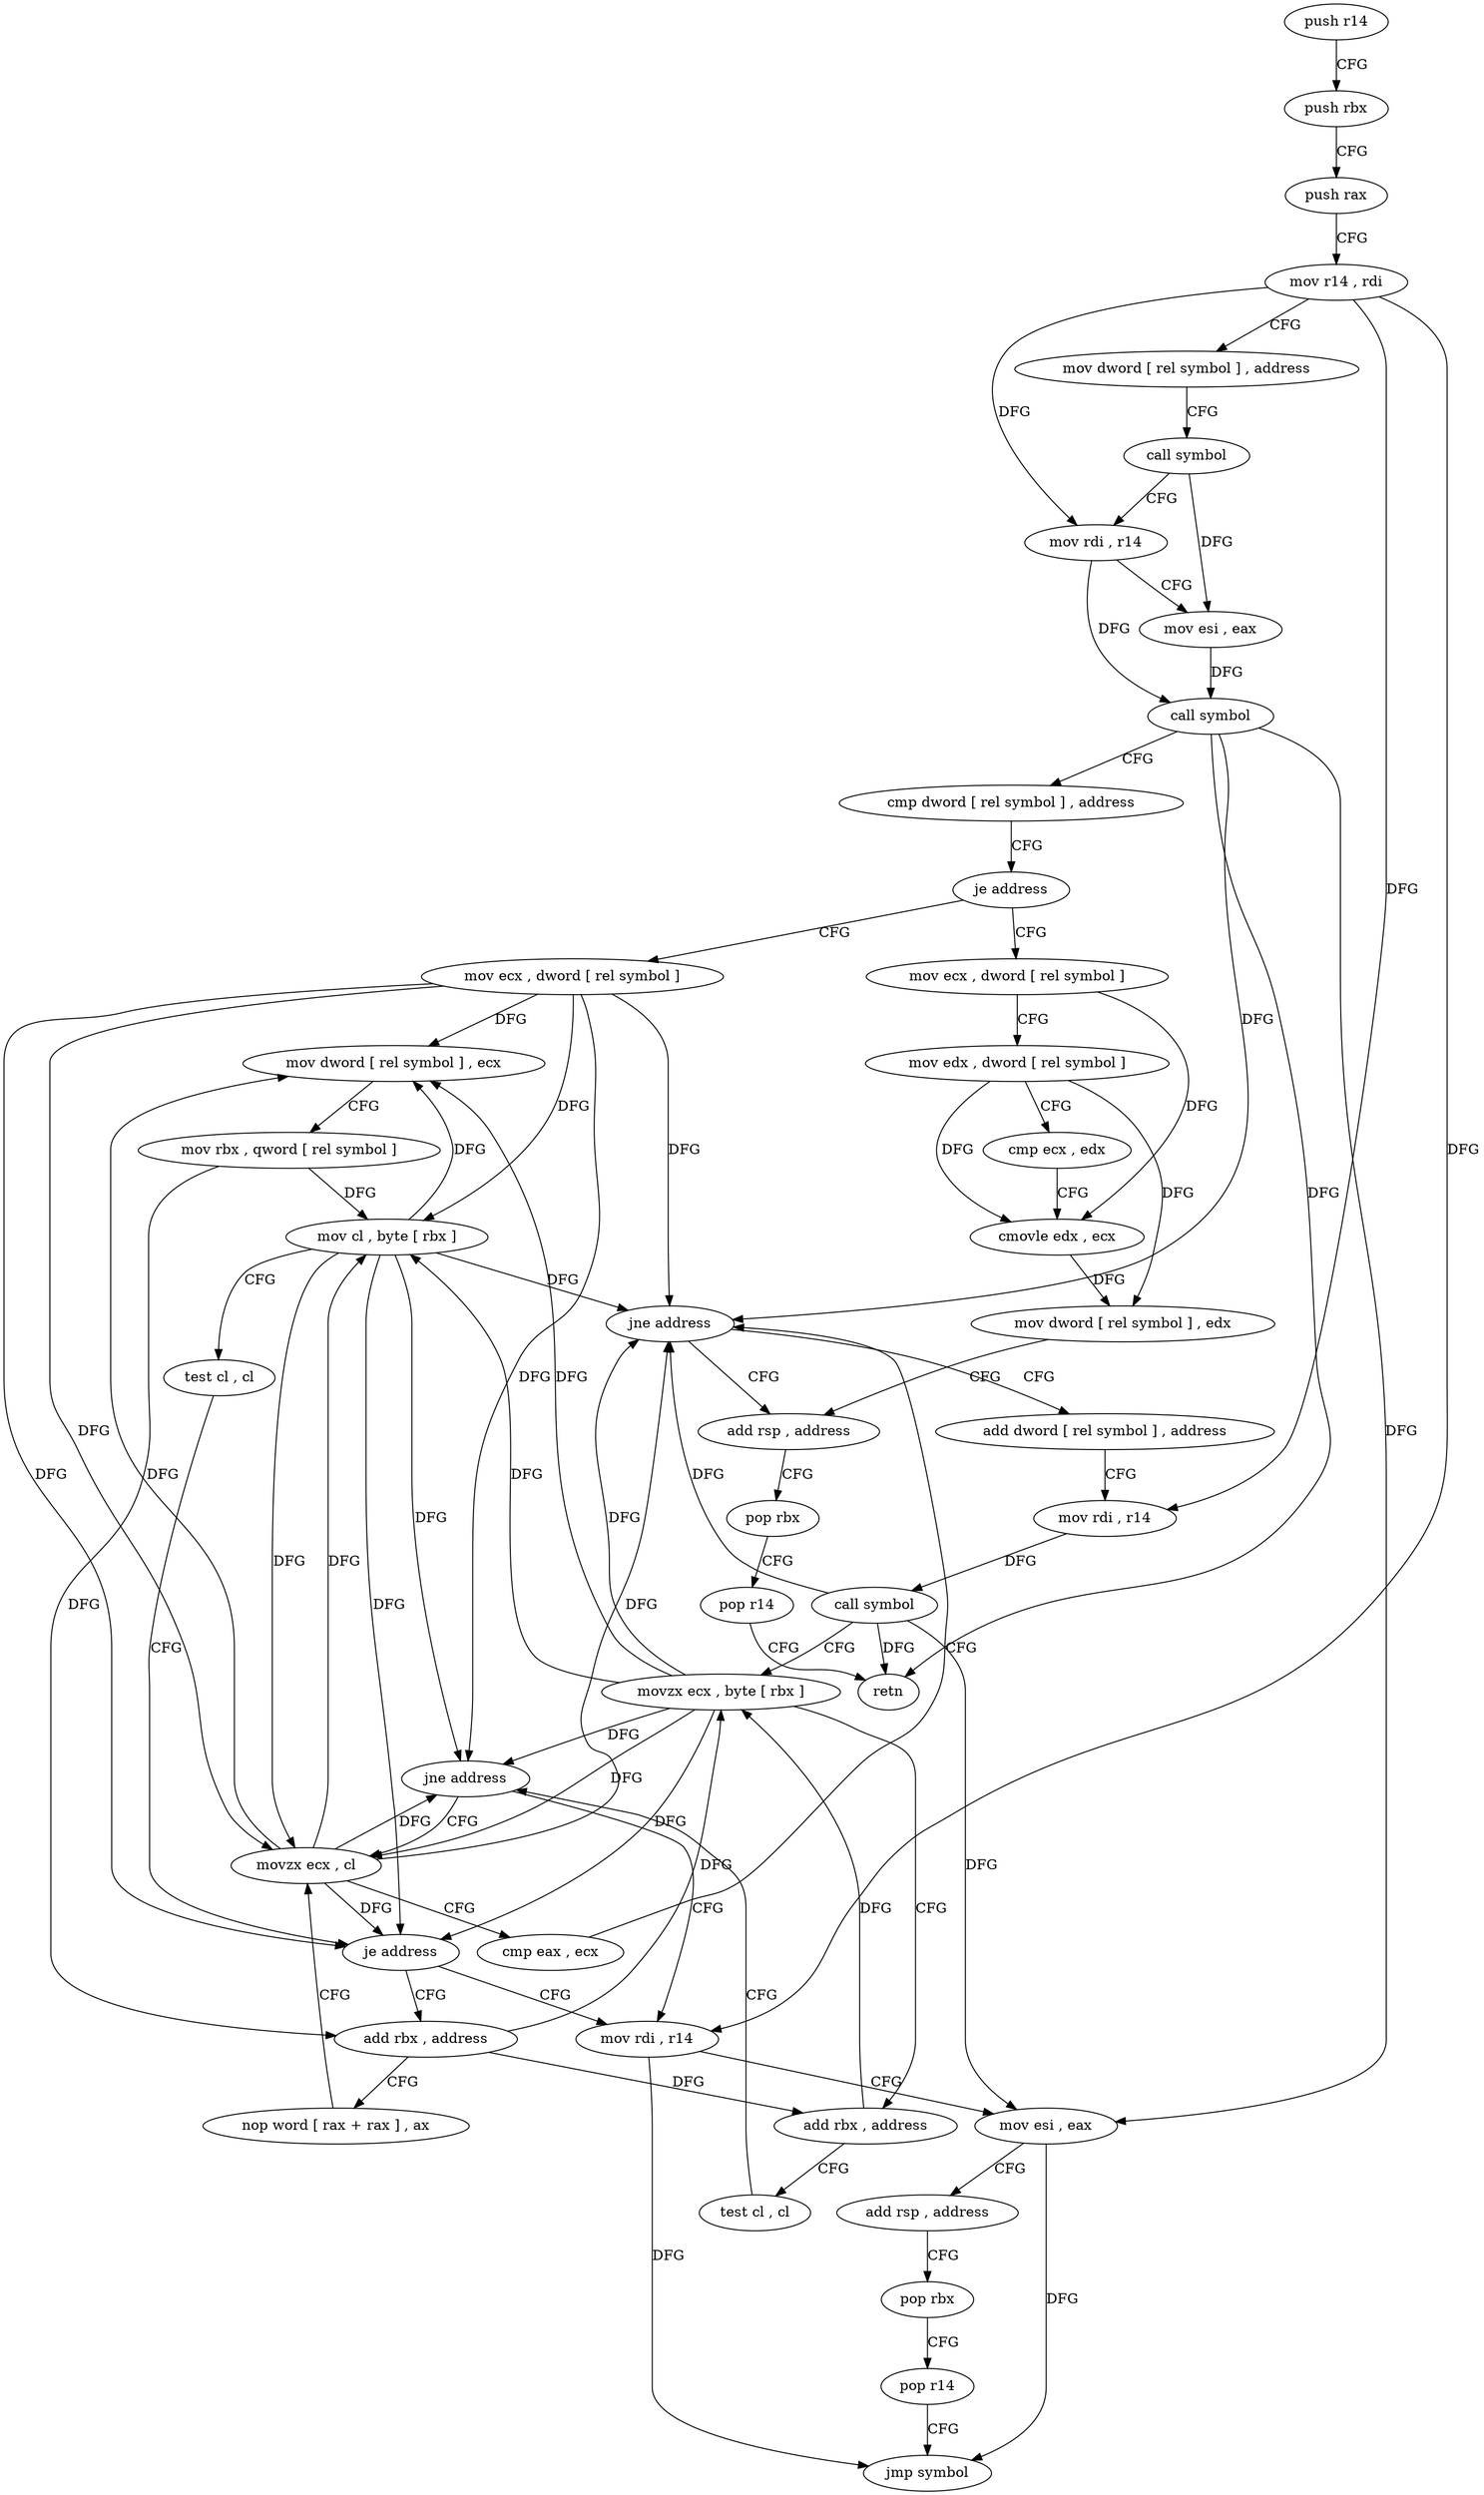 digraph "func" {
"4202304" [label = "push r14" ]
"4202306" [label = "push rbx" ]
"4202307" [label = "push rax" ]
"4202308" [label = "mov r14 , rdi" ]
"4202311" [label = "mov dword [ rel symbol ] , address" ]
"4202321" [label = "call symbol" ]
"4202326" [label = "mov rdi , r14" ]
"4202329" [label = "mov esi , eax" ]
"4202331" [label = "call symbol" ]
"4202336" [label = "cmp dword [ rel symbol ] , address" ]
"4202343" [label = "je address" ]
"4202434" [label = "mov ecx , dword [ rel symbol ]" ]
"4202345" [label = "mov ecx , dword [ rel symbol ]" ]
"4202440" [label = "mov edx , dword [ rel symbol ]" ]
"4202446" [label = "cmp ecx , edx" ]
"4202448" [label = "cmovle edx , ecx" ]
"4202451" [label = "mov dword [ rel symbol ] , edx" ]
"4202457" [label = "add rsp , address" ]
"4202351" [label = "mov dword [ rel symbol ] , ecx" ]
"4202357" [label = "mov rbx , qword [ rel symbol ]" ]
"4202364" [label = "mov cl , byte [ rbx ]" ]
"4202366" [label = "test cl , cl" ]
"4202368" [label = "je address" ]
"4202417" [label = "mov rdi , r14" ]
"4202370" [label = "add rbx , address" ]
"4202420" [label = "mov esi , eax" ]
"4202422" [label = "add rsp , address" ]
"4202426" [label = "pop rbx" ]
"4202427" [label = "pop r14" ]
"4202429" [label = "jmp symbol" ]
"4202374" [label = "nop word [ rax + rax ] , ax" ]
"4202384" [label = "movzx ecx , cl" ]
"4202461" [label = "pop rbx" ]
"4202462" [label = "pop r14" ]
"4202464" [label = "retn" ]
"4202391" [label = "add dword [ rel symbol ] , address" ]
"4202398" [label = "mov rdi , r14" ]
"4202401" [label = "call symbol" ]
"4202406" [label = "movzx ecx , byte [ rbx ]" ]
"4202409" [label = "add rbx , address" ]
"4202413" [label = "test cl , cl" ]
"4202415" [label = "jne address" ]
"4202387" [label = "cmp eax , ecx" ]
"4202389" [label = "jne address" ]
"4202304" -> "4202306" [ label = "CFG" ]
"4202306" -> "4202307" [ label = "CFG" ]
"4202307" -> "4202308" [ label = "CFG" ]
"4202308" -> "4202311" [ label = "CFG" ]
"4202308" -> "4202326" [ label = "DFG" ]
"4202308" -> "4202417" [ label = "DFG" ]
"4202308" -> "4202398" [ label = "DFG" ]
"4202311" -> "4202321" [ label = "CFG" ]
"4202321" -> "4202326" [ label = "CFG" ]
"4202321" -> "4202329" [ label = "DFG" ]
"4202326" -> "4202329" [ label = "CFG" ]
"4202326" -> "4202331" [ label = "DFG" ]
"4202329" -> "4202331" [ label = "DFG" ]
"4202331" -> "4202336" [ label = "CFG" ]
"4202331" -> "4202420" [ label = "DFG" ]
"4202331" -> "4202464" [ label = "DFG" ]
"4202331" -> "4202389" [ label = "DFG" ]
"4202336" -> "4202343" [ label = "CFG" ]
"4202343" -> "4202434" [ label = "CFG" ]
"4202343" -> "4202345" [ label = "CFG" ]
"4202434" -> "4202440" [ label = "CFG" ]
"4202434" -> "4202448" [ label = "DFG" ]
"4202345" -> "4202351" [ label = "DFG" ]
"4202345" -> "4202364" [ label = "DFG" ]
"4202345" -> "4202368" [ label = "DFG" ]
"4202345" -> "4202384" [ label = "DFG" ]
"4202345" -> "4202389" [ label = "DFG" ]
"4202345" -> "4202415" [ label = "DFG" ]
"4202440" -> "4202446" [ label = "CFG" ]
"4202440" -> "4202448" [ label = "DFG" ]
"4202440" -> "4202451" [ label = "DFG" ]
"4202446" -> "4202448" [ label = "CFG" ]
"4202448" -> "4202451" [ label = "DFG" ]
"4202451" -> "4202457" [ label = "CFG" ]
"4202457" -> "4202461" [ label = "CFG" ]
"4202351" -> "4202357" [ label = "CFG" ]
"4202357" -> "4202364" [ label = "DFG" ]
"4202357" -> "4202370" [ label = "DFG" ]
"4202364" -> "4202366" [ label = "CFG" ]
"4202364" -> "4202351" [ label = "DFG" ]
"4202364" -> "4202368" [ label = "DFG" ]
"4202364" -> "4202384" [ label = "DFG" ]
"4202364" -> "4202389" [ label = "DFG" ]
"4202364" -> "4202415" [ label = "DFG" ]
"4202366" -> "4202368" [ label = "CFG" ]
"4202368" -> "4202417" [ label = "CFG" ]
"4202368" -> "4202370" [ label = "CFG" ]
"4202417" -> "4202420" [ label = "CFG" ]
"4202417" -> "4202429" [ label = "DFG" ]
"4202370" -> "4202374" [ label = "CFG" ]
"4202370" -> "4202406" [ label = "DFG" ]
"4202370" -> "4202409" [ label = "DFG" ]
"4202420" -> "4202422" [ label = "CFG" ]
"4202420" -> "4202429" [ label = "DFG" ]
"4202422" -> "4202426" [ label = "CFG" ]
"4202426" -> "4202427" [ label = "CFG" ]
"4202427" -> "4202429" [ label = "CFG" ]
"4202374" -> "4202384" [ label = "CFG" ]
"4202384" -> "4202387" [ label = "CFG" ]
"4202384" -> "4202351" [ label = "DFG" ]
"4202384" -> "4202368" [ label = "DFG" ]
"4202384" -> "4202364" [ label = "DFG" ]
"4202384" -> "4202389" [ label = "DFG" ]
"4202384" -> "4202415" [ label = "DFG" ]
"4202461" -> "4202462" [ label = "CFG" ]
"4202462" -> "4202464" [ label = "CFG" ]
"4202391" -> "4202398" [ label = "CFG" ]
"4202398" -> "4202401" [ label = "DFG" ]
"4202401" -> "4202406" [ label = "CFG" ]
"4202401" -> "4202420" [ label = "DFG" ]
"4202401" -> "4202464" [ label = "DFG" ]
"4202401" -> "4202389" [ label = "DFG" ]
"4202406" -> "4202409" [ label = "CFG" ]
"4202406" -> "4202351" [ label = "DFG" ]
"4202406" -> "4202368" [ label = "DFG" ]
"4202406" -> "4202384" [ label = "DFG" ]
"4202406" -> "4202389" [ label = "DFG" ]
"4202406" -> "4202364" [ label = "DFG" ]
"4202406" -> "4202415" [ label = "DFG" ]
"4202409" -> "4202413" [ label = "CFG" ]
"4202409" -> "4202406" [ label = "DFG" ]
"4202413" -> "4202415" [ label = "CFG" ]
"4202415" -> "4202384" [ label = "CFG" ]
"4202415" -> "4202417" [ label = "CFG" ]
"4202387" -> "4202389" [ label = "CFG" ]
"4202389" -> "4202457" [ label = "CFG" ]
"4202389" -> "4202391" [ label = "CFG" ]
}
